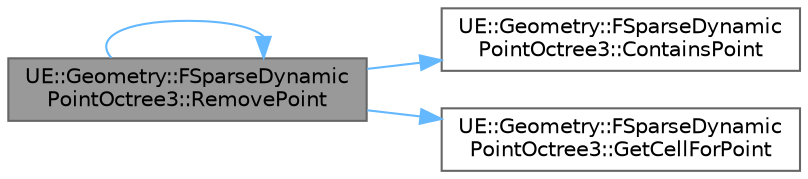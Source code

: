 digraph "UE::Geometry::FSparseDynamicPointOctree3::RemovePoint"
{
 // INTERACTIVE_SVG=YES
 // LATEX_PDF_SIZE
  bgcolor="transparent";
  edge [fontname=Helvetica,fontsize=10,labelfontname=Helvetica,labelfontsize=10];
  node [fontname=Helvetica,fontsize=10,shape=box,height=0.2,width=0.4];
  rankdir="LR";
  Node1 [id="Node000001",label="UE::Geometry::FSparseDynamic\lPointOctree3::RemovePoint",height=0.2,width=0.4,color="gray40", fillcolor="grey60", style="filled", fontcolor="black",tooltip="Remove a Point from the octree."];
  Node1 -> Node2 [id="edge1_Node000001_Node000002",color="steelblue1",style="solid",tooltip=" "];
  Node2 [id="Node000002",label="UE::Geometry::FSparseDynamic\lPointOctree3::ContainsPoint",height=0.2,width=0.4,color="grey40", fillcolor="white", style="filled",URL="$d4/dcf/classUE_1_1Geometry_1_1FSparseDynamicPointOctree3.html#a9f9842169c21eb3e0260d68dd5e19196",tooltip="Test if an Point is stored in the tree."];
  Node1 -> Node3 [id="edge2_Node000001_Node000003",color="steelblue1",style="solid",tooltip=" "];
  Node3 [id="Node000003",label="UE::Geometry::FSparseDynamic\lPointOctree3::GetCellForPoint",height=0.2,width=0.4,color="grey40", fillcolor="white", style="filled",URL="$d4/dcf/classUE_1_1Geometry_1_1FSparseDynamicPointOctree3.html#a369c694126520976b2ff4c7872759e0b",tooltip=" "];
  Node1 -> Node1 [id="edge3_Node000001_Node000001",color="steelblue1",style="solid",tooltip=" "];
}
